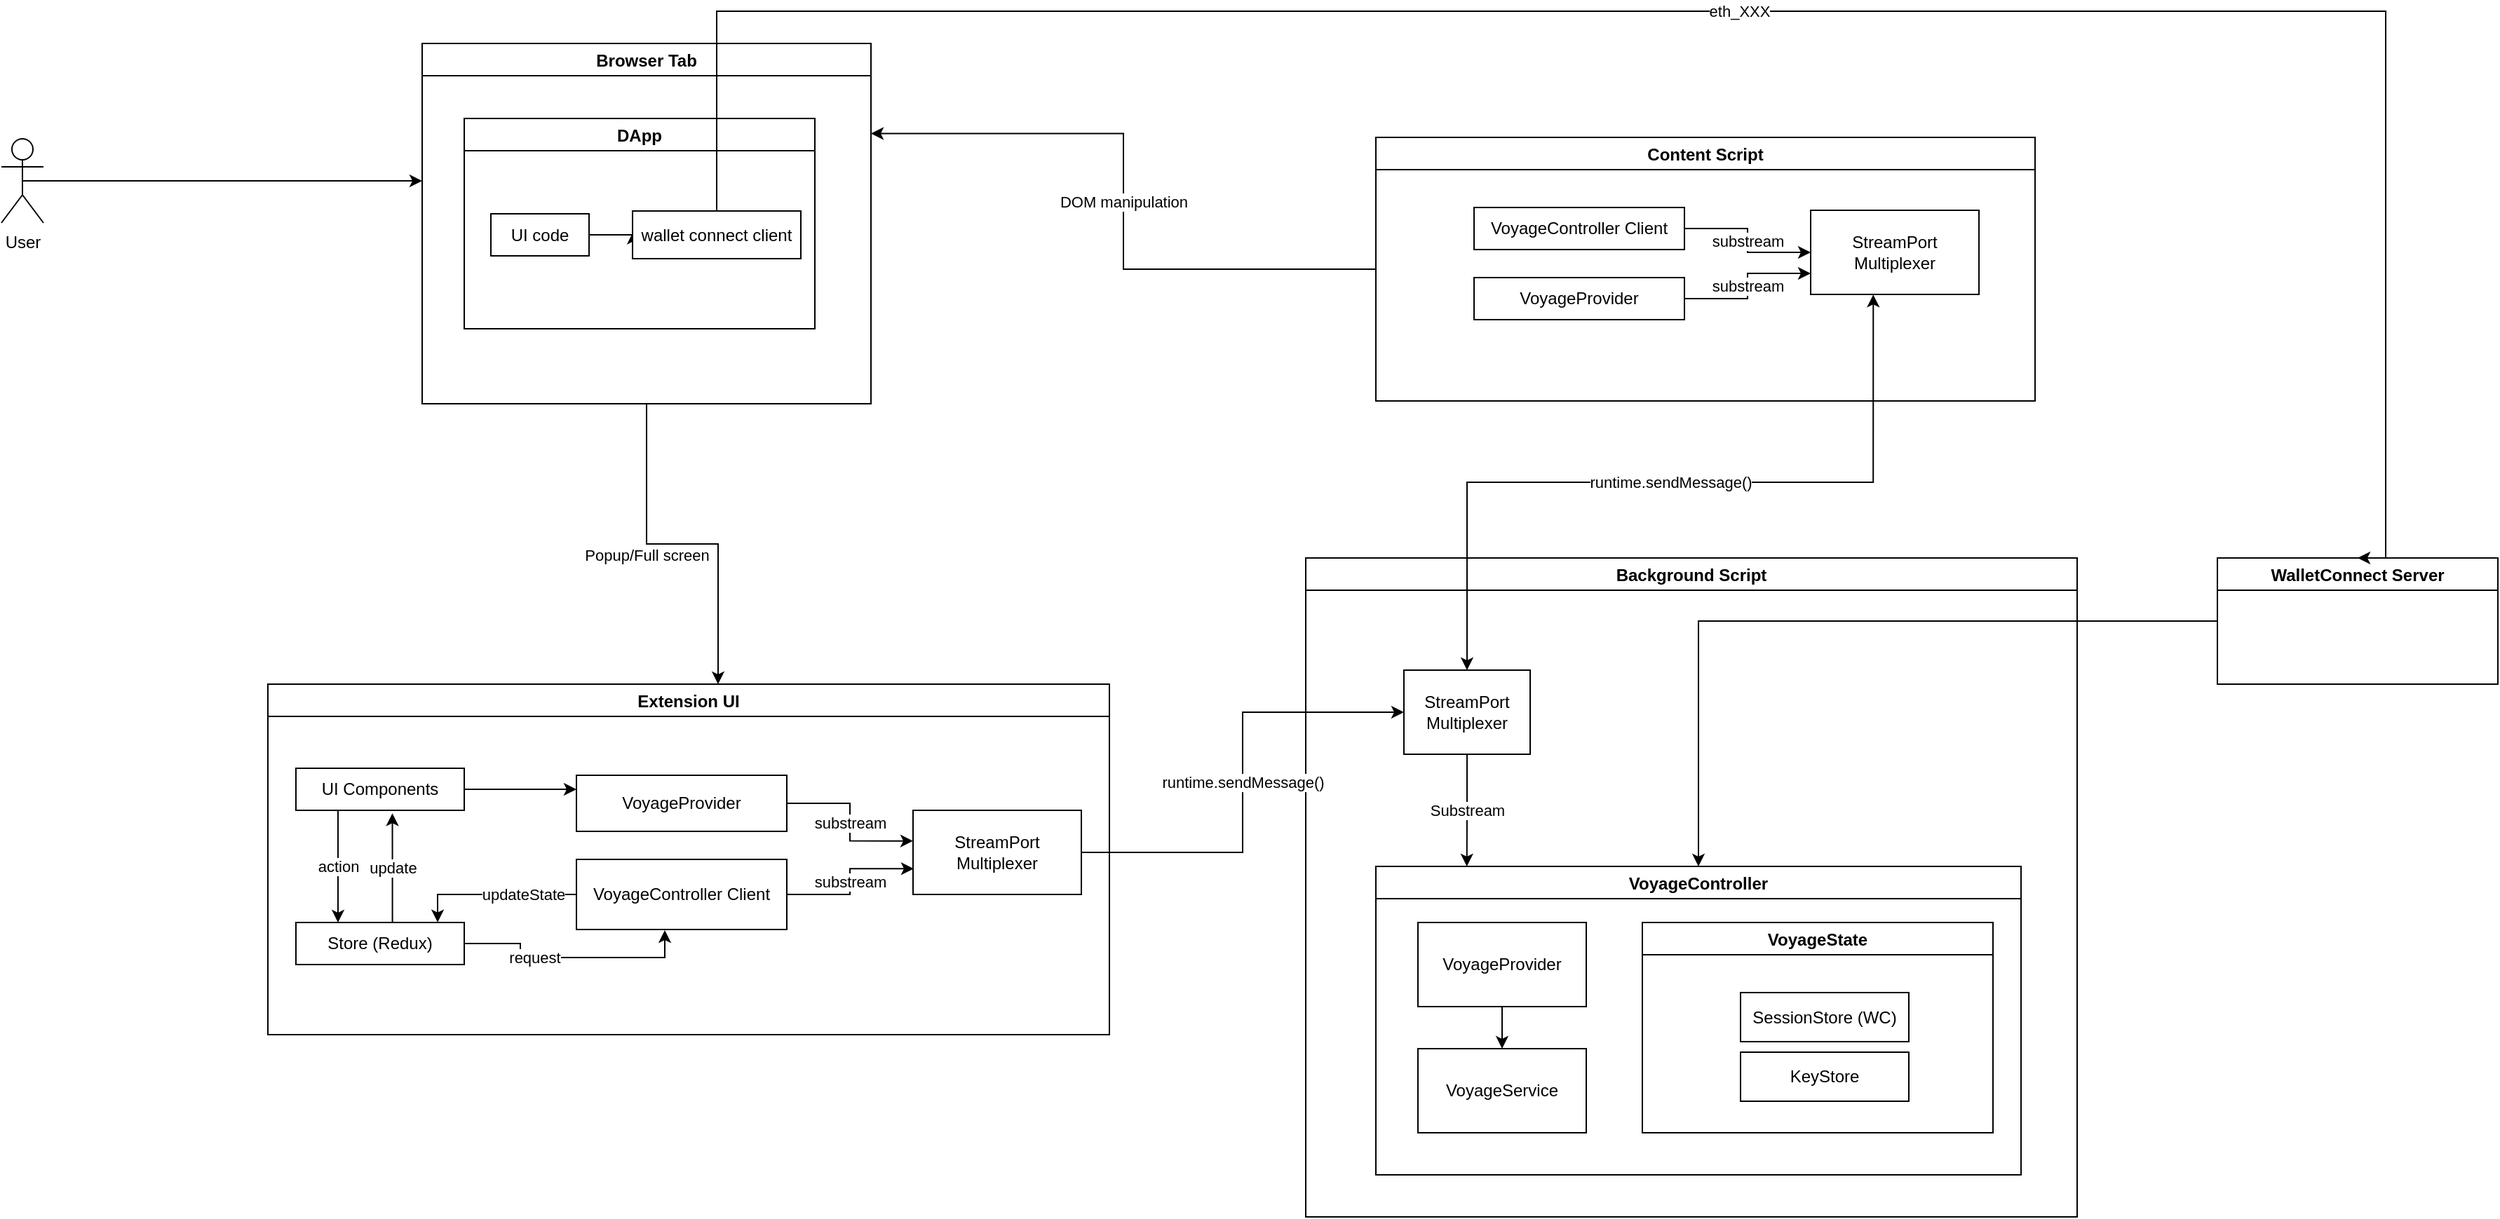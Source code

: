 <mxfile version="20.2.0" type="device"><diagram id="qZA7JfOYm44j4eWK5OIx" name="Page-1"><mxGraphModel dx="1796" dy="946" grid="1" gridSize="10" guides="1" tooltips="1" connect="1" arrows="1" fold="1" page="1" pageScale="1" pageWidth="827" pageHeight="1169" math="0" shadow="0"><root><mxCell id="0"/><mxCell id="1" parent="0"/><mxCell id="LUqz8Y6GG8HUUOwcTGi3-4" style="edgeStyle=orthogonalEdgeStyle;rounded=0;orthogonalLoop=1;jettySize=auto;html=1;exitX=0.5;exitY=0.5;exitDx=0;exitDy=0;exitPerimeter=0;" edge="1" parent="1" source="LUqz8Y6GG8HUUOwcTGi3-3"><mxGeometry relative="1" as="geometry"><mxPoint x="360" y="131.048" as="targetPoint"/></mxGeometry></mxCell><mxCell id="LUqz8Y6GG8HUUOwcTGi3-3" value="User" style="shape=umlActor;verticalLabelPosition=bottom;verticalAlign=top;html=1;outlineConnect=0;" vertex="1" parent="1"><mxGeometry x="60" y="101" width="30" height="60" as="geometry"/></mxCell><mxCell id="LUqz8Y6GG8HUUOwcTGi3-79" style="edgeStyle=orthogonalEdgeStyle;rounded=0;orthogonalLoop=1;jettySize=auto;html=1;startArrow=none;startFill=0;endArrow=classic;endFill=1;" edge="1" parent="1" source="LUqz8Y6GG8HUUOwcTGi3-8" target="LUqz8Y6GG8HUUOwcTGi3-35"><mxGeometry relative="1" as="geometry"/></mxCell><mxCell id="LUqz8Y6GG8HUUOwcTGi3-8" value="WalletConnect Server" style="swimlane;startSize=23;" vertex="1" parent="1"><mxGeometry x="1640" y="400" width="200" height="90" as="geometry"/></mxCell><mxCell id="LUqz8Y6GG8HUUOwcTGi3-11" value="Extension UI" style="swimlane;" vertex="1" parent="1"><mxGeometry x="250" y="490" width="600" height="250" as="geometry"/></mxCell><mxCell id="LUqz8Y6GG8HUUOwcTGi3-14" value="action" style="edgeStyle=orthogonalEdgeStyle;rounded=0;orthogonalLoop=1;jettySize=auto;html=1;" edge="1" parent="LUqz8Y6GG8HUUOwcTGi3-11" source="LUqz8Y6GG8HUUOwcTGi3-12" target="LUqz8Y6GG8HUUOwcTGi3-13"><mxGeometry relative="1" as="geometry"><Array as="points"><mxPoint x="50" y="120"/><mxPoint x="50" y="120"/></Array></mxGeometry></mxCell><mxCell id="LUqz8Y6GG8HUUOwcTGi3-40" style="edgeStyle=orthogonalEdgeStyle;rounded=0;orthogonalLoop=1;jettySize=auto;html=1;exitX=1;exitY=0.5;exitDx=0;exitDy=0;entryX=0;entryY=0.25;entryDx=0;entryDy=0;" edge="1" parent="LUqz8Y6GG8HUUOwcTGi3-11" source="LUqz8Y6GG8HUUOwcTGi3-12" target="LUqz8Y6GG8HUUOwcTGi3-38"><mxGeometry relative="1" as="geometry"/></mxCell><mxCell id="LUqz8Y6GG8HUUOwcTGi3-12" value="UI Components" style="rounded=0;whiteSpace=wrap;html=1;" vertex="1" parent="LUqz8Y6GG8HUUOwcTGi3-11"><mxGeometry x="20" y="60" width="120" height="30" as="geometry"/></mxCell><mxCell id="LUqz8Y6GG8HUUOwcTGi3-18" style="edgeStyle=orthogonalEdgeStyle;rounded=0;orthogonalLoop=1;jettySize=auto;html=1;entryX=0.42;entryY=1.01;entryDx=0;entryDy=0;entryPerimeter=0;" edge="1" parent="LUqz8Y6GG8HUUOwcTGi3-11" source="LUqz8Y6GG8HUUOwcTGi3-13" target="LUqz8Y6GG8HUUOwcTGi3-17"><mxGeometry relative="1" as="geometry"/></mxCell><mxCell id="LUqz8Y6GG8HUUOwcTGi3-19" value="request" style="edgeLabel;html=1;align=center;verticalAlign=middle;resizable=0;points=[];" vertex="1" connectable="0" parent="LUqz8Y6GG8HUUOwcTGi3-18"><mxGeometry x="-0.307" relative="1" as="geometry"><mxPoint as="offset"/></mxGeometry></mxCell><mxCell id="LUqz8Y6GG8HUUOwcTGi3-22" value="update" style="edgeStyle=orthogonalEdgeStyle;rounded=0;orthogonalLoop=1;jettySize=auto;html=1;entryX=0.573;entryY=1.072;entryDx=0;entryDy=0;entryPerimeter=0;" edge="1" parent="LUqz8Y6GG8HUUOwcTGi3-11" source="LUqz8Y6GG8HUUOwcTGi3-13" target="LUqz8Y6GG8HUUOwcTGi3-12"><mxGeometry relative="1" as="geometry"><Array as="points"><mxPoint x="89" y="130"/></Array></mxGeometry></mxCell><mxCell id="LUqz8Y6GG8HUUOwcTGi3-13" value="Store (Redux)" style="rounded=0;whiteSpace=wrap;html=1;" vertex="1" parent="LUqz8Y6GG8HUUOwcTGi3-11"><mxGeometry x="20" y="170" width="120" height="30" as="geometry"/></mxCell><mxCell id="LUqz8Y6GG8HUUOwcTGi3-20" value="updateState" style="edgeStyle=orthogonalEdgeStyle;rounded=0;orthogonalLoop=1;jettySize=auto;html=1;entryX=0.842;entryY=-0.005;entryDx=0;entryDy=0;entryPerimeter=0;" edge="1" parent="LUqz8Y6GG8HUUOwcTGi3-11" source="LUqz8Y6GG8HUUOwcTGi3-17" target="LUqz8Y6GG8HUUOwcTGi3-13"><mxGeometry x="-0.35" relative="1" as="geometry"><mxPoint as="offset"/></mxGeometry></mxCell><mxCell id="LUqz8Y6GG8HUUOwcTGi3-68" value="substream" style="edgeStyle=orthogonalEdgeStyle;rounded=0;orthogonalLoop=1;jettySize=auto;html=1;exitX=1;exitY=0.5;exitDx=0;exitDy=0;entryX=0.004;entryY=0.694;entryDx=0;entryDy=0;entryPerimeter=0;startArrow=none;startFill=0;endArrow=classic;endFill=1;" edge="1" parent="LUqz8Y6GG8HUUOwcTGi3-11" source="LUqz8Y6GG8HUUOwcTGi3-17" target="LUqz8Y6GG8HUUOwcTGi3-66"><mxGeometry relative="1" as="geometry"/></mxCell><mxCell id="LUqz8Y6GG8HUUOwcTGi3-17" value="VoyageController Client" style="rounded=0;whiteSpace=wrap;html=1;" vertex="1" parent="LUqz8Y6GG8HUUOwcTGi3-11"><mxGeometry x="220" y="125" width="150" height="50" as="geometry"/></mxCell><mxCell id="LUqz8Y6GG8HUUOwcTGi3-67" value="substream" style="edgeStyle=orthogonalEdgeStyle;rounded=0;orthogonalLoop=1;jettySize=auto;html=1;exitX=1;exitY=0.5;exitDx=0;exitDy=0;entryX=0;entryY=0.364;entryDx=0;entryDy=0;entryPerimeter=0;startArrow=none;startFill=0;endArrow=classic;endFill=1;" edge="1" parent="LUqz8Y6GG8HUUOwcTGi3-11" source="LUqz8Y6GG8HUUOwcTGi3-38" target="LUqz8Y6GG8HUUOwcTGi3-66"><mxGeometry relative="1" as="geometry"/></mxCell><mxCell id="LUqz8Y6GG8HUUOwcTGi3-38" value="VoyageProvider" style="rounded=0;whiteSpace=wrap;html=1;" vertex="1" parent="LUqz8Y6GG8HUUOwcTGi3-11"><mxGeometry x="220" y="65" width="150" height="40" as="geometry"/></mxCell><mxCell id="LUqz8Y6GG8HUUOwcTGi3-66" value="StreamPort Multiplexer" style="rounded=0;whiteSpace=wrap;html=1;" vertex="1" parent="LUqz8Y6GG8HUUOwcTGi3-11"><mxGeometry x="460" y="90" width="120" height="60" as="geometry"/></mxCell><mxCell id="LUqz8Y6GG8HUUOwcTGi3-24" style="edgeStyle=orthogonalEdgeStyle;rounded=0;orthogonalLoop=1;jettySize=auto;html=1;exitX=0.5;exitY=1;exitDx=0;exitDy=0;entryX=0.535;entryY=0;entryDx=0;entryDy=0;entryPerimeter=0;" edge="1" parent="1" source="LUqz8Y6GG8HUUOwcTGi3-23" target="LUqz8Y6GG8HUUOwcTGi3-11"><mxGeometry relative="1" as="geometry"/></mxCell><mxCell id="LUqz8Y6GG8HUUOwcTGi3-26" value="Popup/Full screen" style="edgeLabel;html=1;align=center;verticalAlign=middle;resizable=0;points=[];" vertex="1" connectable="0" parent="LUqz8Y6GG8HUUOwcTGi3-24"><mxGeometry x="-0.267" y="1" relative="1" as="geometry"><mxPoint x="-1" y="16" as="offset"/></mxGeometry></mxCell><mxCell id="LUqz8Y6GG8HUUOwcTGi3-23" value="Browser Tab" style="swimlane;" vertex="1" parent="1"><mxGeometry x="360" y="33" width="320" height="257" as="geometry"/></mxCell><mxCell id="LUqz8Y6GG8HUUOwcTGi3-2" value="DApp" style="swimlane;" vertex="1" parent="LUqz8Y6GG8HUUOwcTGi3-23"><mxGeometry x="30" y="53.5" width="250" height="150" as="geometry"><mxRectangle x="170" y="90" width="140" height="30" as="alternateBounds"/></mxGeometry></mxCell><mxCell id="LUqz8Y6GG8HUUOwcTGi3-7" style="edgeStyle=orthogonalEdgeStyle;rounded=0;orthogonalLoop=1;jettySize=auto;html=1;exitX=1;exitY=0.5;exitDx=0;exitDy=0;entryX=0.004;entryY=0.432;entryDx=0;entryDy=0;entryPerimeter=0;" edge="1" parent="LUqz8Y6GG8HUUOwcTGi3-2" source="LUqz8Y6GG8HUUOwcTGi3-5" target="LUqz8Y6GG8HUUOwcTGi3-6"><mxGeometry relative="1" as="geometry"/></mxCell><mxCell id="LUqz8Y6GG8HUUOwcTGi3-5" value="UI code" style="rounded=0;whiteSpace=wrap;html=1;" vertex="1" parent="LUqz8Y6GG8HUUOwcTGi3-2"><mxGeometry x="19" y="68" width="70" height="30" as="geometry"/></mxCell><mxCell id="LUqz8Y6GG8HUUOwcTGi3-6" value="wallet connect client" style="rounded=0;whiteSpace=wrap;html=1;" vertex="1" parent="LUqz8Y6GG8HUUOwcTGi3-2"><mxGeometry x="120" y="66" width="120" height="34" as="geometry"/></mxCell><mxCell id="LUqz8Y6GG8HUUOwcTGi3-58" value="DOM manipulation" style="edgeStyle=orthogonalEdgeStyle;rounded=0;orthogonalLoop=1;jettySize=auto;html=1;entryX=1;entryY=0.25;entryDx=0;entryDy=0;startArrow=none;startFill=0;endArrow=classic;endFill=1;" edge="1" parent="1" source="LUqz8Y6GG8HUUOwcTGi3-28" target="LUqz8Y6GG8HUUOwcTGi3-23"><mxGeometry relative="1" as="geometry"/></mxCell><mxCell id="LUqz8Y6GG8HUUOwcTGi3-28" value="Content Script" style="swimlane;" vertex="1" parent="1"><mxGeometry x="1040" y="100" width="470" height="188" as="geometry"/></mxCell><mxCell id="LUqz8Y6GG8HUUOwcTGi3-59" value="StreamPort Multiplexer" style="rounded=0;whiteSpace=wrap;html=1;" vertex="1" parent="LUqz8Y6GG8HUUOwcTGi3-28"><mxGeometry x="310" y="52" width="120" height="60" as="geometry"/></mxCell><mxCell id="LUqz8Y6GG8HUUOwcTGi3-62" value="substream" style="edgeStyle=orthogonalEdgeStyle;rounded=0;orthogonalLoop=1;jettySize=auto;html=1;exitX=1;exitY=0.5;exitDx=0;exitDy=0;startArrow=none;startFill=0;endArrow=classic;endFill=1;" edge="1" parent="LUqz8Y6GG8HUUOwcTGi3-28" source="LUqz8Y6GG8HUUOwcTGi3-60" target="LUqz8Y6GG8HUUOwcTGi3-59"><mxGeometry relative="1" as="geometry"/></mxCell><mxCell id="LUqz8Y6GG8HUUOwcTGi3-60" value="VoyageController Client" style="rounded=0;whiteSpace=wrap;html=1;" vertex="1" parent="LUqz8Y6GG8HUUOwcTGi3-28"><mxGeometry x="70" y="50" width="150" height="30" as="geometry"/></mxCell><mxCell id="LUqz8Y6GG8HUUOwcTGi3-63" value="substream" style="edgeStyle=orthogonalEdgeStyle;rounded=0;orthogonalLoop=1;jettySize=auto;html=1;exitX=1;exitY=0.5;exitDx=0;exitDy=0;entryX=0;entryY=0.75;entryDx=0;entryDy=0;startArrow=none;startFill=0;endArrow=classic;endFill=1;" edge="1" parent="LUqz8Y6GG8HUUOwcTGi3-28" source="LUqz8Y6GG8HUUOwcTGi3-61" target="LUqz8Y6GG8HUUOwcTGi3-59"><mxGeometry relative="1" as="geometry"/></mxCell><mxCell id="LUqz8Y6GG8HUUOwcTGi3-61" value="VoyageProvider" style="rounded=0;whiteSpace=wrap;html=1;" vertex="1" parent="LUqz8Y6GG8HUUOwcTGi3-28"><mxGeometry x="70" y="100" width="150" height="30" as="geometry"/></mxCell><mxCell id="LUqz8Y6GG8HUUOwcTGi3-27" value="Background Script" style="swimlane;" vertex="1" parent="1"><mxGeometry x="990" y="400" width="550" height="470" as="geometry"/></mxCell><mxCell id="LUqz8Y6GG8HUUOwcTGi3-35" value="VoyageController" style="swimlane;" vertex="1" parent="LUqz8Y6GG8HUUOwcTGi3-27"><mxGeometry x="50" y="220" width="460" height="220" as="geometry"/></mxCell><mxCell id="LUqz8Y6GG8HUUOwcTGi3-41" value="VoyageService" style="rounded=0;whiteSpace=wrap;html=1;" vertex="1" parent="LUqz8Y6GG8HUUOwcTGi3-35"><mxGeometry x="30" y="130" width="120" height="60" as="geometry"/></mxCell><mxCell id="LUqz8Y6GG8HUUOwcTGi3-43" value="VoyageState" style="swimlane;" vertex="1" parent="LUqz8Y6GG8HUUOwcTGi3-35"><mxGeometry x="190" y="40" width="250" height="150" as="geometry"/></mxCell><mxCell id="LUqz8Y6GG8HUUOwcTGi3-44" value="SessionStore (WC)" style="rounded=0;whiteSpace=wrap;html=1;" vertex="1" parent="LUqz8Y6GG8HUUOwcTGi3-43"><mxGeometry x="70" y="50" width="120" height="35" as="geometry"/></mxCell><mxCell id="LUqz8Y6GG8HUUOwcTGi3-45" value="KeyStore" style="rounded=0;whiteSpace=wrap;html=1;" vertex="1" parent="LUqz8Y6GG8HUUOwcTGi3-43"><mxGeometry x="70" y="92.5" width="120" height="35" as="geometry"/></mxCell><mxCell id="LUqz8Y6GG8HUUOwcTGi3-78" style="edgeStyle=orthogonalEdgeStyle;rounded=0;orthogonalLoop=1;jettySize=auto;html=1;exitX=0.5;exitY=1;exitDx=0;exitDy=0;entryX=0.5;entryY=0;entryDx=0;entryDy=0;startArrow=none;startFill=0;endArrow=classic;endFill=1;" edge="1" parent="LUqz8Y6GG8HUUOwcTGi3-35" source="LUqz8Y6GG8HUUOwcTGi3-33" target="LUqz8Y6GG8HUUOwcTGi3-41"><mxGeometry relative="1" as="geometry"/></mxCell><mxCell id="LUqz8Y6GG8HUUOwcTGi3-33" value="VoyageProvider" style="rounded=0;whiteSpace=wrap;html=1;" vertex="1" parent="LUqz8Y6GG8HUUOwcTGi3-35"><mxGeometry x="30" y="40" width="120" height="60" as="geometry"/></mxCell><mxCell id="LUqz8Y6GG8HUUOwcTGi3-52" value="Substream" style="edgeStyle=orthogonalEdgeStyle;rounded=0;orthogonalLoop=1;jettySize=auto;html=1;exitX=0.5;exitY=1;exitDx=0;exitDy=0;entryX=0.141;entryY=0;entryDx=0;entryDy=0;entryPerimeter=0;" edge="1" parent="LUqz8Y6GG8HUUOwcTGi3-27" source="LUqz8Y6GG8HUUOwcTGi3-49" target="LUqz8Y6GG8HUUOwcTGi3-35"><mxGeometry relative="1" as="geometry"/></mxCell><mxCell id="LUqz8Y6GG8HUUOwcTGi3-49" value="StreamPort Multiplexer" style="rounded=0;whiteSpace=wrap;html=1;" vertex="1" parent="LUqz8Y6GG8HUUOwcTGi3-27"><mxGeometry x="70" y="80" width="90" height="60" as="geometry"/></mxCell><mxCell id="LUqz8Y6GG8HUUOwcTGi3-30" value="eth_XXX" style="edgeStyle=orthogonalEdgeStyle;rounded=0;orthogonalLoop=1;jettySize=auto;html=1;entryX=0.5;entryY=0;entryDx=0;entryDy=0;" edge="1" parent="1" source="LUqz8Y6GG8HUUOwcTGi3-6" target="LUqz8Y6GG8HUUOwcTGi3-8"><mxGeometry relative="1" as="geometry"><Array as="points"><mxPoint x="570" y="10"/><mxPoint x="1760" y="10"/></Array></mxGeometry></mxCell><mxCell id="LUqz8Y6GG8HUUOwcTGi3-53" value="runtime.sendMessage()" style="edgeStyle=orthogonalEdgeStyle;rounded=0;orthogonalLoop=1;jettySize=auto;html=1;exitX=0.5;exitY=0;exitDx=0;exitDy=0;startArrow=classic;startFill=1;entryX=0.372;entryY=1.003;entryDx=0;entryDy=0;entryPerimeter=0;" edge="1" parent="1" source="LUqz8Y6GG8HUUOwcTGi3-49" target="LUqz8Y6GG8HUUOwcTGi3-59"><mxGeometry relative="1" as="geometry"><mxPoint x="1395" y="280" as="targetPoint"/></mxGeometry></mxCell><mxCell id="LUqz8Y6GG8HUUOwcTGi3-70" value="runtime.sendMessage()" style="edgeStyle=orthogonalEdgeStyle;rounded=0;orthogonalLoop=1;jettySize=auto;html=1;exitX=1;exitY=0.5;exitDx=0;exitDy=0;entryX=0;entryY=0.5;entryDx=0;entryDy=0;startArrow=none;startFill=0;endArrow=classic;endFill=1;" edge="1" parent="1" source="LUqz8Y6GG8HUUOwcTGi3-66" target="LUqz8Y6GG8HUUOwcTGi3-49"><mxGeometry relative="1" as="geometry"/></mxCell></root></mxGraphModel></diagram></mxfile>